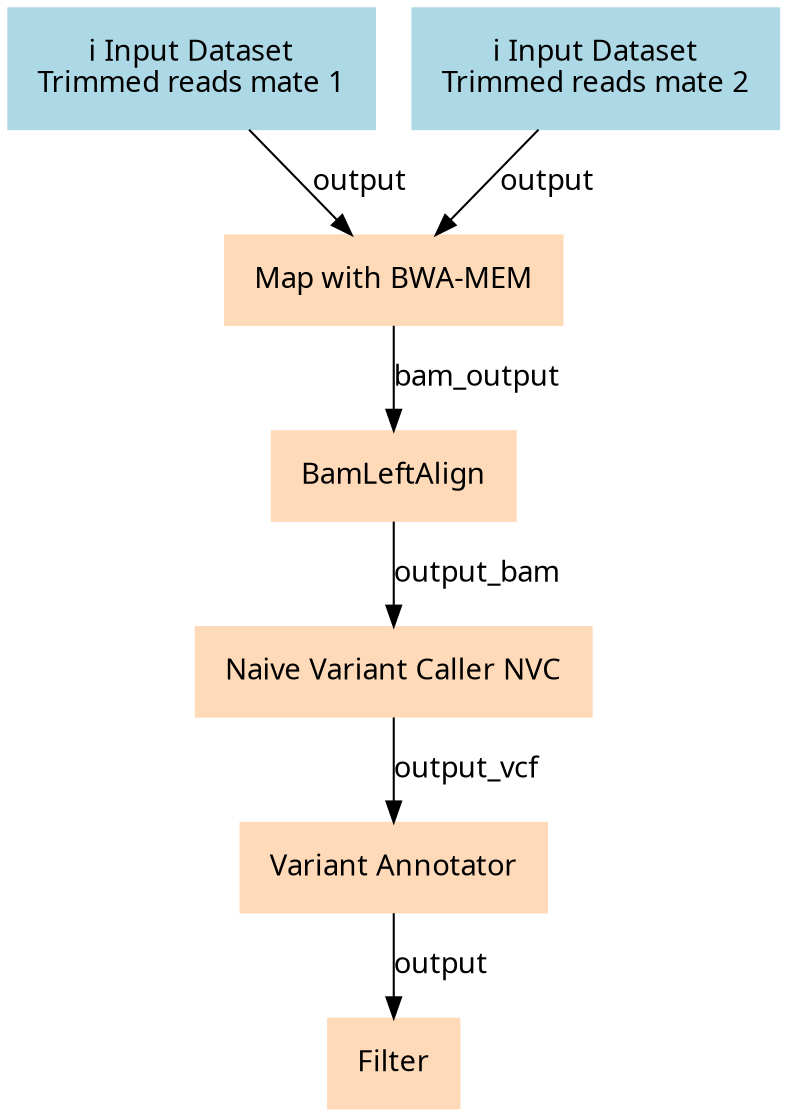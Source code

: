 digraph main {
  node [fontname="Atkinson Hyperlegible", shape=box, color=white,style=filled,color=peachpuff,margin="0.2,0.2"];
  edge [fontname="Atkinson Hyperlegible"];
  0[color=lightblue,label="ℹ️ Input Dataset\nTrimmed reads mate 1"]
  1[color=lightblue,label="ℹ️ Input Dataset\nTrimmed reads mate 2"]
  2[label="Map with BWA-MEM"]
  0 -> 2 [label="output"]
  1 -> 2 [label="output"]
  3[label="BamLeftAlign"]
  2 -> 3 [label="bam_output"]
  4[label="Naive Variant Caller NVC"]
  3 -> 4 [label="output_bam"]
  5[label="Variant Annotator"]
  4 -> 5 [label="output_vcf"]
  6[label="Filter"]
  5 -> 6 [label="output"]
}